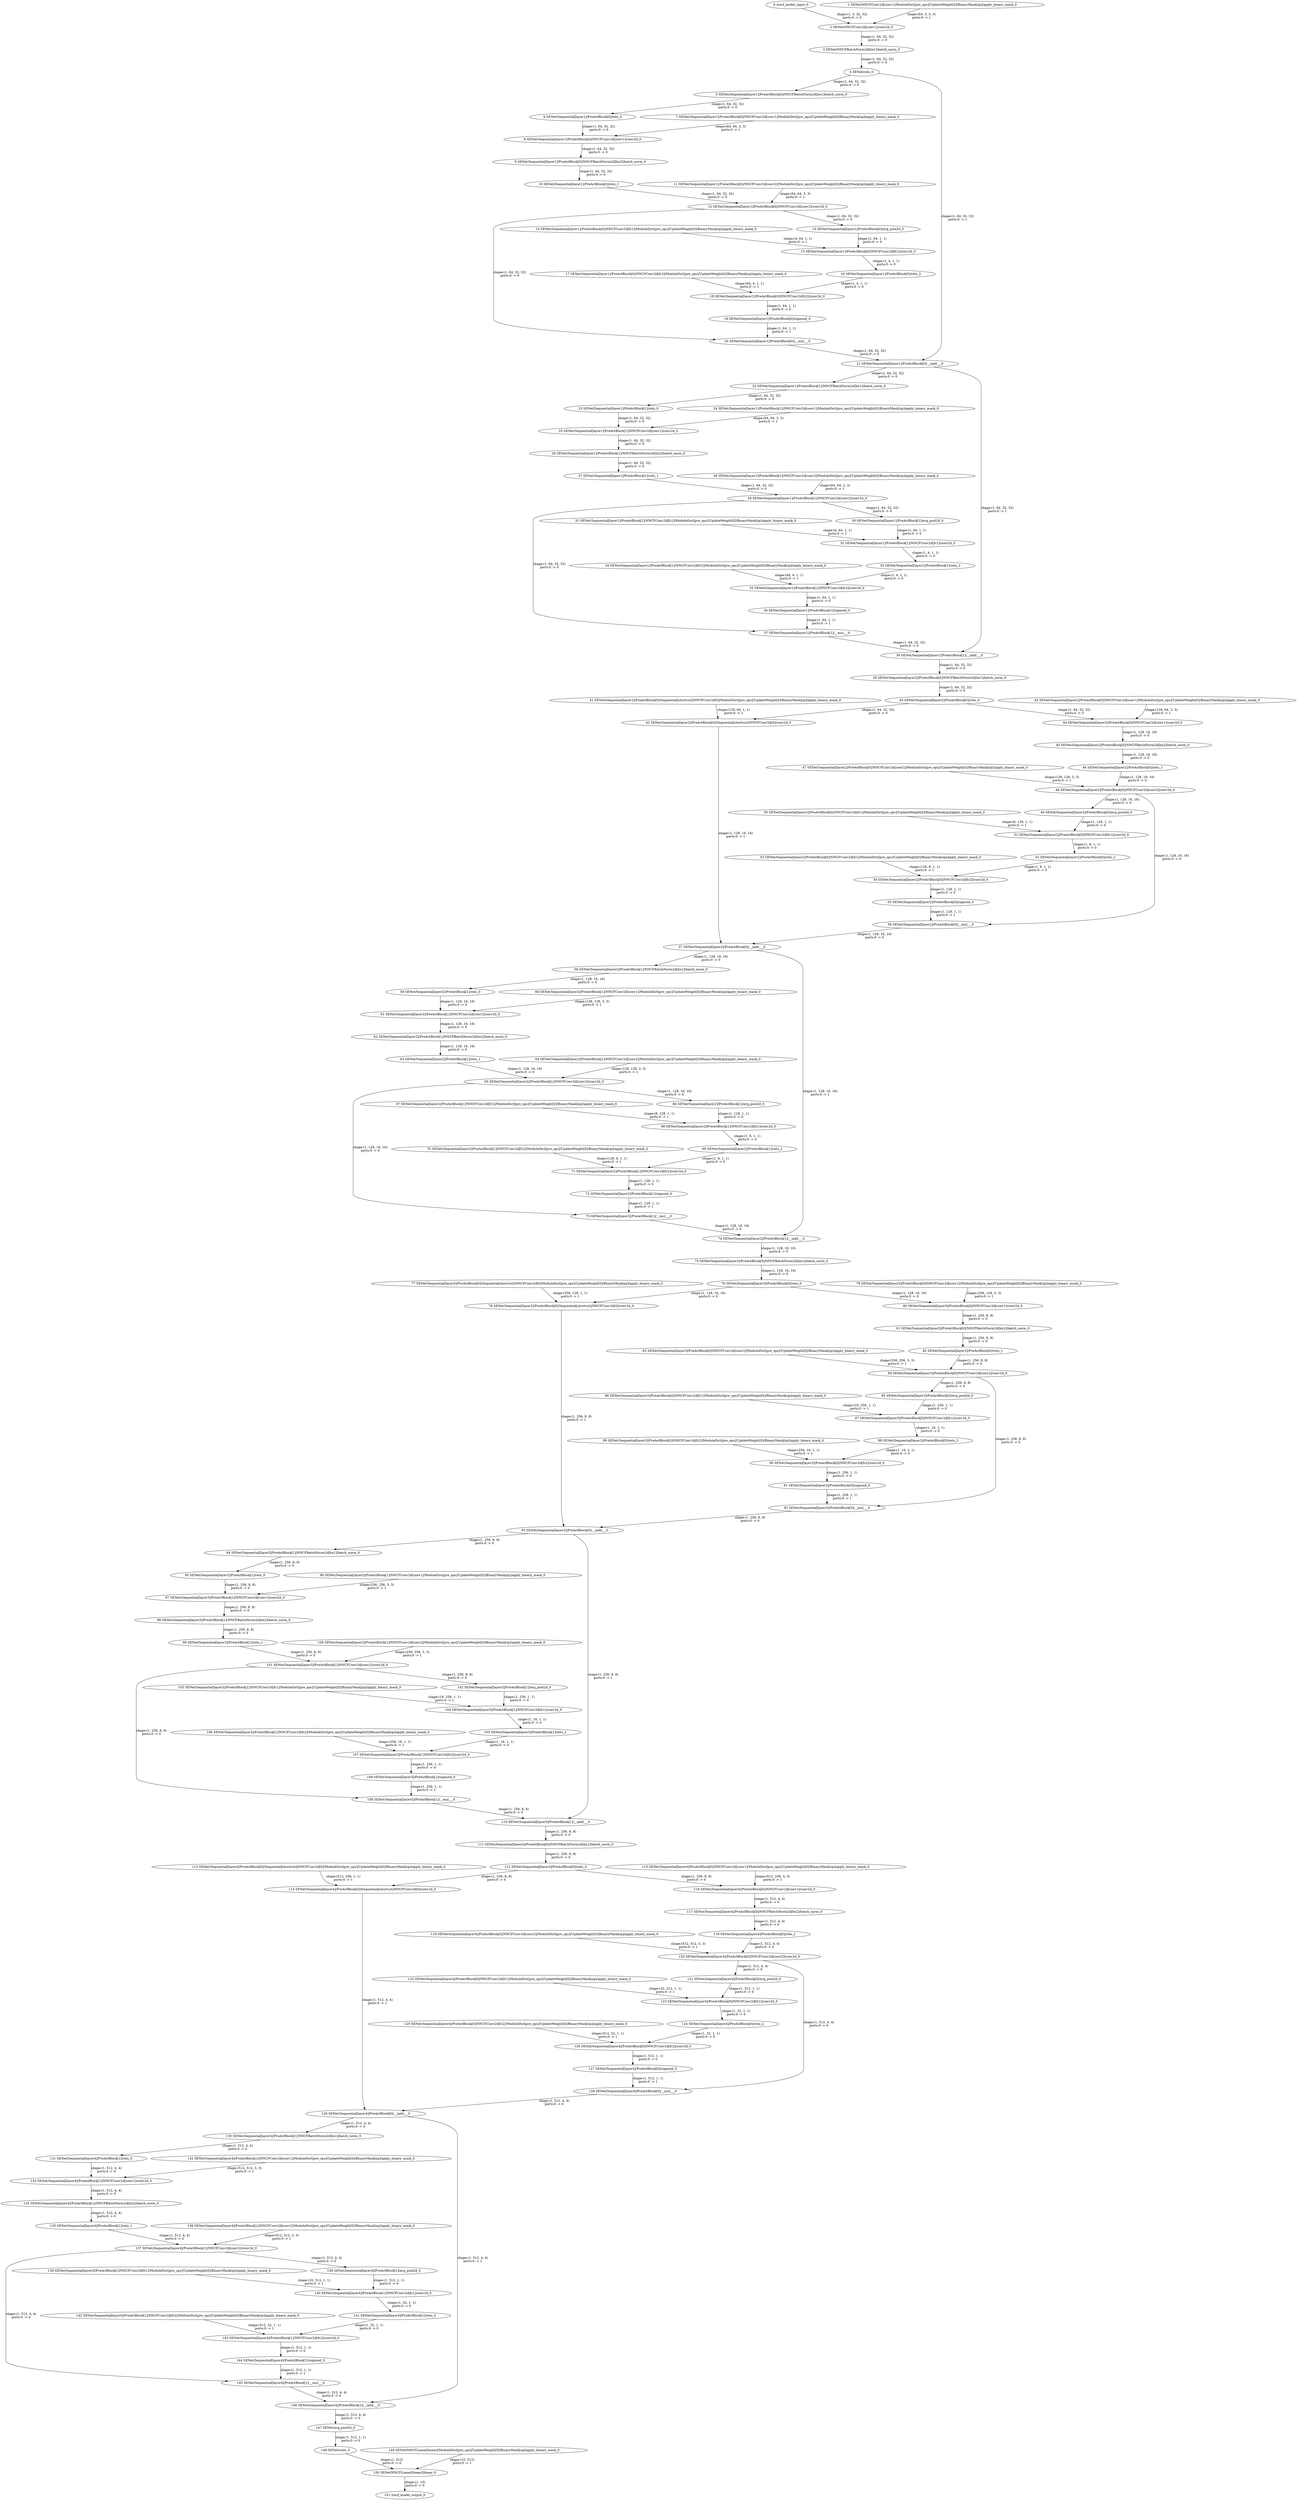 strict digraph  {
"0 /nncf_model_input_0" [id=0, type=nncf_model_input];
"1 SENet/NNCFConv2d[conv1]/ModuleDict[pre_ops]/UpdateWeight[0]/BinaryMask[op]/apply_binary_mask_0" [id=1, type=apply_binary_mask];
"2 SENet/NNCFConv2d[conv1]/conv2d_0" [id=2, type=conv2d];
"3 SENet/NNCFBatchNorm2d[bn1]/batch_norm_0" [id=3, type=batch_norm];
"4 SENet/relu_0" [id=4, type=relu];
"5 SENet/Sequential[layer1]/PreActBlock[0]/NNCFBatchNorm2d[bn1]/batch_norm_0" [id=5, type=batch_norm];
"6 SENet/Sequential[layer1]/PreActBlock[0]/relu_0" [id=6, type=relu];
"7 SENet/Sequential[layer1]/PreActBlock[0]/NNCFConv2d[conv1]/ModuleDict[pre_ops]/UpdateWeight[0]/BinaryMask[op]/apply_binary_mask_0" [id=7, type=apply_binary_mask];
"8 SENet/Sequential[layer1]/PreActBlock[0]/NNCFConv2d[conv1]/conv2d_0" [id=8, type=conv2d];
"9 SENet/Sequential[layer1]/PreActBlock[0]/NNCFBatchNorm2d[bn2]/batch_norm_0" [id=9, type=batch_norm];
"10 SENet/Sequential[layer1]/PreActBlock[0]/relu_1" [id=10, type=relu];
"11 SENet/Sequential[layer1]/PreActBlock[0]/NNCFConv2d[conv2]/ModuleDict[pre_ops]/UpdateWeight[0]/BinaryMask[op]/apply_binary_mask_0" [id=11, type=apply_binary_mask];
"12 SENet/Sequential[layer1]/PreActBlock[0]/NNCFConv2d[conv2]/conv2d_0" [id=12, type=conv2d];
"13 SENet/Sequential[layer1]/PreActBlock[0]/avg_pool2d_0" [id=13, type=avg_pool2d];
"14 SENet/Sequential[layer1]/PreActBlock[0]/NNCFConv2d[fc1]/ModuleDict[pre_ops]/UpdateWeight[0]/BinaryMask[op]/apply_binary_mask_0" [id=14, type=apply_binary_mask];
"15 SENet/Sequential[layer1]/PreActBlock[0]/NNCFConv2d[fc1]/conv2d_0" [id=15, type=conv2d];
"16 SENet/Sequential[layer1]/PreActBlock[0]/relu_2" [id=16, type=relu];
"17 SENet/Sequential[layer1]/PreActBlock[0]/NNCFConv2d[fc2]/ModuleDict[pre_ops]/UpdateWeight[0]/BinaryMask[op]/apply_binary_mask_0" [id=17, type=apply_binary_mask];
"18 SENet/Sequential[layer1]/PreActBlock[0]/NNCFConv2d[fc2]/conv2d_0" [id=18, type=conv2d];
"19 SENet/Sequential[layer1]/PreActBlock[0]/sigmoid_0" [id=19, type=sigmoid];
"20 SENet/Sequential[layer1]/PreActBlock[0]/__mul___0" [id=20, type=__mul__];
"21 SENet/Sequential[layer1]/PreActBlock[0]/__iadd___0" [id=21, type=__iadd__];
"22 SENet/Sequential[layer1]/PreActBlock[1]/NNCFBatchNorm2d[bn1]/batch_norm_0" [id=22, type=batch_norm];
"23 SENet/Sequential[layer1]/PreActBlock[1]/relu_0" [id=23, type=relu];
"24 SENet/Sequential[layer1]/PreActBlock[1]/NNCFConv2d[conv1]/ModuleDict[pre_ops]/UpdateWeight[0]/BinaryMask[op]/apply_binary_mask_0" [id=24, type=apply_binary_mask];
"25 SENet/Sequential[layer1]/PreActBlock[1]/NNCFConv2d[conv1]/conv2d_0" [id=25, type=conv2d];
"26 SENet/Sequential[layer1]/PreActBlock[1]/NNCFBatchNorm2d[bn2]/batch_norm_0" [id=26, type=batch_norm];
"27 SENet/Sequential[layer1]/PreActBlock[1]/relu_1" [id=27, type=relu];
"28 SENet/Sequential[layer1]/PreActBlock[1]/NNCFConv2d[conv2]/ModuleDict[pre_ops]/UpdateWeight[0]/BinaryMask[op]/apply_binary_mask_0" [id=28, type=apply_binary_mask];
"29 SENet/Sequential[layer1]/PreActBlock[1]/NNCFConv2d[conv2]/conv2d_0" [id=29, type=conv2d];
"30 SENet/Sequential[layer1]/PreActBlock[1]/avg_pool2d_0" [id=30, type=avg_pool2d];
"31 SENet/Sequential[layer1]/PreActBlock[1]/NNCFConv2d[fc1]/ModuleDict[pre_ops]/UpdateWeight[0]/BinaryMask[op]/apply_binary_mask_0" [id=31, type=apply_binary_mask];
"32 SENet/Sequential[layer1]/PreActBlock[1]/NNCFConv2d[fc1]/conv2d_0" [id=32, type=conv2d];
"33 SENet/Sequential[layer1]/PreActBlock[1]/relu_2" [id=33, type=relu];
"34 SENet/Sequential[layer1]/PreActBlock[1]/NNCFConv2d[fc2]/ModuleDict[pre_ops]/UpdateWeight[0]/BinaryMask[op]/apply_binary_mask_0" [id=34, type=apply_binary_mask];
"35 SENet/Sequential[layer1]/PreActBlock[1]/NNCFConv2d[fc2]/conv2d_0" [id=35, type=conv2d];
"36 SENet/Sequential[layer1]/PreActBlock[1]/sigmoid_0" [id=36, type=sigmoid];
"37 SENet/Sequential[layer1]/PreActBlock[1]/__mul___0" [id=37, type=__mul__];
"38 SENet/Sequential[layer1]/PreActBlock[1]/__iadd___0" [id=38, type=__iadd__];
"39 SENet/Sequential[layer2]/PreActBlock[0]/NNCFBatchNorm2d[bn1]/batch_norm_0" [id=39, type=batch_norm];
"40 SENet/Sequential[layer2]/PreActBlock[0]/relu_0" [id=40, type=relu];
"41 SENet/Sequential[layer2]/PreActBlock[0]/Sequential[shortcut]/NNCFConv2d[0]/ModuleDict[pre_ops]/UpdateWeight[0]/BinaryMask[op]/apply_binary_mask_0" [id=41, type=apply_binary_mask];
"42 SENet/Sequential[layer2]/PreActBlock[0]/Sequential[shortcut]/NNCFConv2d[0]/conv2d_0" [id=42, type=conv2d];
"43 SENet/Sequential[layer2]/PreActBlock[0]/NNCFConv2d[conv1]/ModuleDict[pre_ops]/UpdateWeight[0]/BinaryMask[op]/apply_binary_mask_0" [id=43, type=apply_binary_mask];
"44 SENet/Sequential[layer2]/PreActBlock[0]/NNCFConv2d[conv1]/conv2d_0" [id=44, type=conv2d];
"45 SENet/Sequential[layer2]/PreActBlock[0]/NNCFBatchNorm2d[bn2]/batch_norm_0" [id=45, type=batch_norm];
"46 SENet/Sequential[layer2]/PreActBlock[0]/relu_1" [id=46, type=relu];
"47 SENet/Sequential[layer2]/PreActBlock[0]/NNCFConv2d[conv2]/ModuleDict[pre_ops]/UpdateWeight[0]/BinaryMask[op]/apply_binary_mask_0" [id=47, type=apply_binary_mask];
"48 SENet/Sequential[layer2]/PreActBlock[0]/NNCFConv2d[conv2]/conv2d_0" [id=48, type=conv2d];
"49 SENet/Sequential[layer2]/PreActBlock[0]/avg_pool2d_0" [id=49, type=avg_pool2d];
"50 SENet/Sequential[layer2]/PreActBlock[0]/NNCFConv2d[fc1]/ModuleDict[pre_ops]/UpdateWeight[0]/BinaryMask[op]/apply_binary_mask_0" [id=50, type=apply_binary_mask];
"51 SENet/Sequential[layer2]/PreActBlock[0]/NNCFConv2d[fc1]/conv2d_0" [id=51, type=conv2d];
"52 SENet/Sequential[layer2]/PreActBlock[0]/relu_2" [id=52, type=relu];
"53 SENet/Sequential[layer2]/PreActBlock[0]/NNCFConv2d[fc2]/ModuleDict[pre_ops]/UpdateWeight[0]/BinaryMask[op]/apply_binary_mask_0" [id=53, type=apply_binary_mask];
"54 SENet/Sequential[layer2]/PreActBlock[0]/NNCFConv2d[fc2]/conv2d_0" [id=54, type=conv2d];
"55 SENet/Sequential[layer2]/PreActBlock[0]/sigmoid_0" [id=55, type=sigmoid];
"56 SENet/Sequential[layer2]/PreActBlock[0]/__mul___0" [id=56, type=__mul__];
"57 SENet/Sequential[layer2]/PreActBlock[0]/__iadd___0" [id=57, type=__iadd__];
"58 SENet/Sequential[layer2]/PreActBlock[1]/NNCFBatchNorm2d[bn1]/batch_norm_0" [id=58, type=batch_norm];
"59 SENet/Sequential[layer2]/PreActBlock[1]/relu_0" [id=59, type=relu];
"60 SENet/Sequential[layer2]/PreActBlock[1]/NNCFConv2d[conv1]/ModuleDict[pre_ops]/UpdateWeight[0]/BinaryMask[op]/apply_binary_mask_0" [id=60, type=apply_binary_mask];
"61 SENet/Sequential[layer2]/PreActBlock[1]/NNCFConv2d[conv1]/conv2d_0" [id=61, type=conv2d];
"62 SENet/Sequential[layer2]/PreActBlock[1]/NNCFBatchNorm2d[bn2]/batch_norm_0" [id=62, type=batch_norm];
"63 SENet/Sequential[layer2]/PreActBlock[1]/relu_1" [id=63, type=relu];
"64 SENet/Sequential[layer2]/PreActBlock[1]/NNCFConv2d[conv2]/ModuleDict[pre_ops]/UpdateWeight[0]/BinaryMask[op]/apply_binary_mask_0" [id=64, type=apply_binary_mask];
"65 SENet/Sequential[layer2]/PreActBlock[1]/NNCFConv2d[conv2]/conv2d_0" [id=65, type=conv2d];
"66 SENet/Sequential[layer2]/PreActBlock[1]/avg_pool2d_0" [id=66, type=avg_pool2d];
"67 SENet/Sequential[layer2]/PreActBlock[1]/NNCFConv2d[fc1]/ModuleDict[pre_ops]/UpdateWeight[0]/BinaryMask[op]/apply_binary_mask_0" [id=67, type=apply_binary_mask];
"68 SENet/Sequential[layer2]/PreActBlock[1]/NNCFConv2d[fc1]/conv2d_0" [id=68, type=conv2d];
"69 SENet/Sequential[layer2]/PreActBlock[1]/relu_2" [id=69, type=relu];
"70 SENet/Sequential[layer2]/PreActBlock[1]/NNCFConv2d[fc2]/ModuleDict[pre_ops]/UpdateWeight[0]/BinaryMask[op]/apply_binary_mask_0" [id=70, type=apply_binary_mask];
"71 SENet/Sequential[layer2]/PreActBlock[1]/NNCFConv2d[fc2]/conv2d_0" [id=71, type=conv2d];
"72 SENet/Sequential[layer2]/PreActBlock[1]/sigmoid_0" [id=72, type=sigmoid];
"73 SENet/Sequential[layer2]/PreActBlock[1]/__mul___0" [id=73, type=__mul__];
"74 SENet/Sequential[layer2]/PreActBlock[1]/__iadd___0" [id=74, type=__iadd__];
"75 SENet/Sequential[layer3]/PreActBlock[0]/NNCFBatchNorm2d[bn1]/batch_norm_0" [id=75, type=batch_norm];
"76 SENet/Sequential[layer3]/PreActBlock[0]/relu_0" [id=76, type=relu];
"77 SENet/Sequential[layer3]/PreActBlock[0]/Sequential[shortcut]/NNCFConv2d[0]/ModuleDict[pre_ops]/UpdateWeight[0]/BinaryMask[op]/apply_binary_mask_0" [id=77, type=apply_binary_mask];
"78 SENet/Sequential[layer3]/PreActBlock[0]/Sequential[shortcut]/NNCFConv2d[0]/conv2d_0" [id=78, type=conv2d];
"79 SENet/Sequential[layer3]/PreActBlock[0]/NNCFConv2d[conv1]/ModuleDict[pre_ops]/UpdateWeight[0]/BinaryMask[op]/apply_binary_mask_0" [id=79, type=apply_binary_mask];
"80 SENet/Sequential[layer3]/PreActBlock[0]/NNCFConv2d[conv1]/conv2d_0" [id=80, type=conv2d];
"81 SENet/Sequential[layer3]/PreActBlock[0]/NNCFBatchNorm2d[bn2]/batch_norm_0" [id=81, type=batch_norm];
"82 SENet/Sequential[layer3]/PreActBlock[0]/relu_1" [id=82, type=relu];
"83 SENet/Sequential[layer3]/PreActBlock[0]/NNCFConv2d[conv2]/ModuleDict[pre_ops]/UpdateWeight[0]/BinaryMask[op]/apply_binary_mask_0" [id=83, type=apply_binary_mask];
"84 SENet/Sequential[layer3]/PreActBlock[0]/NNCFConv2d[conv2]/conv2d_0" [id=84, type=conv2d];
"85 SENet/Sequential[layer3]/PreActBlock[0]/avg_pool2d_0" [id=85, type=avg_pool2d];
"86 SENet/Sequential[layer3]/PreActBlock[0]/NNCFConv2d[fc1]/ModuleDict[pre_ops]/UpdateWeight[0]/BinaryMask[op]/apply_binary_mask_0" [id=86, type=apply_binary_mask];
"87 SENet/Sequential[layer3]/PreActBlock[0]/NNCFConv2d[fc1]/conv2d_0" [id=87, type=conv2d];
"88 SENet/Sequential[layer3]/PreActBlock[0]/relu_2" [id=88, type=relu];
"89 SENet/Sequential[layer3]/PreActBlock[0]/NNCFConv2d[fc2]/ModuleDict[pre_ops]/UpdateWeight[0]/BinaryMask[op]/apply_binary_mask_0" [id=89, type=apply_binary_mask];
"90 SENet/Sequential[layer3]/PreActBlock[0]/NNCFConv2d[fc2]/conv2d_0" [id=90, type=conv2d];
"91 SENet/Sequential[layer3]/PreActBlock[0]/sigmoid_0" [id=91, type=sigmoid];
"92 SENet/Sequential[layer3]/PreActBlock[0]/__mul___0" [id=92, type=__mul__];
"93 SENet/Sequential[layer3]/PreActBlock[0]/__iadd___0" [id=93, type=__iadd__];
"94 SENet/Sequential[layer3]/PreActBlock[1]/NNCFBatchNorm2d[bn1]/batch_norm_0" [id=94, type=batch_norm];
"95 SENet/Sequential[layer3]/PreActBlock[1]/relu_0" [id=95, type=relu];
"96 SENet/Sequential[layer3]/PreActBlock[1]/NNCFConv2d[conv1]/ModuleDict[pre_ops]/UpdateWeight[0]/BinaryMask[op]/apply_binary_mask_0" [id=96, type=apply_binary_mask];
"97 SENet/Sequential[layer3]/PreActBlock[1]/NNCFConv2d[conv1]/conv2d_0" [id=97, type=conv2d];
"98 SENet/Sequential[layer3]/PreActBlock[1]/NNCFBatchNorm2d[bn2]/batch_norm_0" [id=98, type=batch_norm];
"99 SENet/Sequential[layer3]/PreActBlock[1]/relu_1" [id=99, type=relu];
"100 SENet/Sequential[layer3]/PreActBlock[1]/NNCFConv2d[conv2]/ModuleDict[pre_ops]/UpdateWeight[0]/BinaryMask[op]/apply_binary_mask_0" [id=100, type=apply_binary_mask];
"101 SENet/Sequential[layer3]/PreActBlock[1]/NNCFConv2d[conv2]/conv2d_0" [id=101, type=conv2d];
"102 SENet/Sequential[layer3]/PreActBlock[1]/avg_pool2d_0" [id=102, type=avg_pool2d];
"103 SENet/Sequential[layer3]/PreActBlock[1]/NNCFConv2d[fc1]/ModuleDict[pre_ops]/UpdateWeight[0]/BinaryMask[op]/apply_binary_mask_0" [id=103, type=apply_binary_mask];
"104 SENet/Sequential[layer3]/PreActBlock[1]/NNCFConv2d[fc1]/conv2d_0" [id=104, type=conv2d];
"105 SENet/Sequential[layer3]/PreActBlock[1]/relu_2" [id=105, type=relu];
"106 SENet/Sequential[layer3]/PreActBlock[1]/NNCFConv2d[fc2]/ModuleDict[pre_ops]/UpdateWeight[0]/BinaryMask[op]/apply_binary_mask_0" [id=106, type=apply_binary_mask];
"107 SENet/Sequential[layer3]/PreActBlock[1]/NNCFConv2d[fc2]/conv2d_0" [id=107, type=conv2d];
"108 SENet/Sequential[layer3]/PreActBlock[1]/sigmoid_0" [id=108, type=sigmoid];
"109 SENet/Sequential[layer3]/PreActBlock[1]/__mul___0" [id=109, type=__mul__];
"110 SENet/Sequential[layer3]/PreActBlock[1]/__iadd___0" [id=110, type=__iadd__];
"111 SENet/Sequential[layer4]/PreActBlock[0]/NNCFBatchNorm2d[bn1]/batch_norm_0" [id=111, type=batch_norm];
"112 SENet/Sequential[layer4]/PreActBlock[0]/relu_0" [id=112, type=relu];
"113 SENet/Sequential[layer4]/PreActBlock[0]/Sequential[shortcut]/NNCFConv2d[0]/ModuleDict[pre_ops]/UpdateWeight[0]/BinaryMask[op]/apply_binary_mask_0" [id=113, type=apply_binary_mask];
"114 SENet/Sequential[layer4]/PreActBlock[0]/Sequential[shortcut]/NNCFConv2d[0]/conv2d_0" [id=114, type=conv2d];
"115 SENet/Sequential[layer4]/PreActBlock[0]/NNCFConv2d[conv1]/ModuleDict[pre_ops]/UpdateWeight[0]/BinaryMask[op]/apply_binary_mask_0" [id=115, type=apply_binary_mask];
"116 SENet/Sequential[layer4]/PreActBlock[0]/NNCFConv2d[conv1]/conv2d_0" [id=116, type=conv2d];
"117 SENet/Sequential[layer4]/PreActBlock[0]/NNCFBatchNorm2d[bn2]/batch_norm_0" [id=117, type=batch_norm];
"118 SENet/Sequential[layer4]/PreActBlock[0]/relu_1" [id=118, type=relu];
"119 SENet/Sequential[layer4]/PreActBlock[0]/NNCFConv2d[conv2]/ModuleDict[pre_ops]/UpdateWeight[0]/BinaryMask[op]/apply_binary_mask_0" [id=119, type=apply_binary_mask];
"120 SENet/Sequential[layer4]/PreActBlock[0]/NNCFConv2d[conv2]/conv2d_0" [id=120, type=conv2d];
"121 SENet/Sequential[layer4]/PreActBlock[0]/avg_pool2d_0" [id=121, type=avg_pool2d];
"122 SENet/Sequential[layer4]/PreActBlock[0]/NNCFConv2d[fc1]/ModuleDict[pre_ops]/UpdateWeight[0]/BinaryMask[op]/apply_binary_mask_0" [id=122, type=apply_binary_mask];
"123 SENet/Sequential[layer4]/PreActBlock[0]/NNCFConv2d[fc1]/conv2d_0" [id=123, type=conv2d];
"124 SENet/Sequential[layer4]/PreActBlock[0]/relu_2" [id=124, type=relu];
"125 SENet/Sequential[layer4]/PreActBlock[0]/NNCFConv2d[fc2]/ModuleDict[pre_ops]/UpdateWeight[0]/BinaryMask[op]/apply_binary_mask_0" [id=125, type=apply_binary_mask];
"126 SENet/Sequential[layer4]/PreActBlock[0]/NNCFConv2d[fc2]/conv2d_0" [id=126, type=conv2d];
"127 SENet/Sequential[layer4]/PreActBlock[0]/sigmoid_0" [id=127, type=sigmoid];
"128 SENet/Sequential[layer4]/PreActBlock[0]/__mul___0" [id=128, type=__mul__];
"129 SENet/Sequential[layer4]/PreActBlock[0]/__iadd___0" [id=129, type=__iadd__];
"130 SENet/Sequential[layer4]/PreActBlock[1]/NNCFBatchNorm2d[bn1]/batch_norm_0" [id=130, type=batch_norm];
"131 SENet/Sequential[layer4]/PreActBlock[1]/relu_0" [id=131, type=relu];
"132 SENet/Sequential[layer4]/PreActBlock[1]/NNCFConv2d[conv1]/ModuleDict[pre_ops]/UpdateWeight[0]/BinaryMask[op]/apply_binary_mask_0" [id=132, type=apply_binary_mask];
"133 SENet/Sequential[layer4]/PreActBlock[1]/NNCFConv2d[conv1]/conv2d_0" [id=133, type=conv2d];
"134 SENet/Sequential[layer4]/PreActBlock[1]/NNCFBatchNorm2d[bn2]/batch_norm_0" [id=134, type=batch_norm];
"135 SENet/Sequential[layer4]/PreActBlock[1]/relu_1" [id=135, type=relu];
"136 SENet/Sequential[layer4]/PreActBlock[1]/NNCFConv2d[conv2]/ModuleDict[pre_ops]/UpdateWeight[0]/BinaryMask[op]/apply_binary_mask_0" [id=136, type=apply_binary_mask];
"137 SENet/Sequential[layer4]/PreActBlock[1]/NNCFConv2d[conv2]/conv2d_0" [id=137, type=conv2d];
"138 SENet/Sequential[layer4]/PreActBlock[1]/avg_pool2d_0" [id=138, type=avg_pool2d];
"139 SENet/Sequential[layer4]/PreActBlock[1]/NNCFConv2d[fc1]/ModuleDict[pre_ops]/UpdateWeight[0]/BinaryMask[op]/apply_binary_mask_0" [id=139, type=apply_binary_mask];
"140 SENet/Sequential[layer4]/PreActBlock[1]/NNCFConv2d[fc1]/conv2d_0" [id=140, type=conv2d];
"141 SENet/Sequential[layer4]/PreActBlock[1]/relu_2" [id=141, type=relu];
"142 SENet/Sequential[layer4]/PreActBlock[1]/NNCFConv2d[fc2]/ModuleDict[pre_ops]/UpdateWeight[0]/BinaryMask[op]/apply_binary_mask_0" [id=142, type=apply_binary_mask];
"143 SENet/Sequential[layer4]/PreActBlock[1]/NNCFConv2d[fc2]/conv2d_0" [id=143, type=conv2d];
"144 SENet/Sequential[layer4]/PreActBlock[1]/sigmoid_0" [id=144, type=sigmoid];
"145 SENet/Sequential[layer4]/PreActBlock[1]/__mul___0" [id=145, type=__mul__];
"146 SENet/Sequential[layer4]/PreActBlock[1]/__iadd___0" [id=146, type=__iadd__];
"147 SENet/avg_pool2d_0" [id=147, type=avg_pool2d];
"148 SENet/view_0" [id=148, type=view];
"149 SENet/NNCFLinear[linear]/ModuleDict[pre_ops]/UpdateWeight[0]/BinaryMask[op]/apply_binary_mask_0" [id=149, type=apply_binary_mask];
"150 SENet/NNCFLinear[linear]/linear_0" [id=150, type=linear];
"151 /nncf_model_output_0" [id=151, type=nncf_model_output];
"0 /nncf_model_input_0" -> "2 SENet/NNCFConv2d[conv1]/conv2d_0"  [label="shape:(1, 3, 32, 32)\nports:0 -> 0", style=solid];
"1 SENet/NNCFConv2d[conv1]/ModuleDict[pre_ops]/UpdateWeight[0]/BinaryMask[op]/apply_binary_mask_0" -> "2 SENet/NNCFConv2d[conv1]/conv2d_0"  [label="shape:(64, 3, 3, 3)\nports:0 -> 1", style=solid];
"2 SENet/NNCFConv2d[conv1]/conv2d_0" -> "3 SENet/NNCFBatchNorm2d[bn1]/batch_norm_0"  [label="shape:(1, 64, 32, 32)\nports:0 -> 0", style=solid];
"3 SENet/NNCFBatchNorm2d[bn1]/batch_norm_0" -> "4 SENet/relu_0"  [label="shape:(1, 64, 32, 32)\nports:0 -> 0", style=solid];
"4 SENet/relu_0" -> "5 SENet/Sequential[layer1]/PreActBlock[0]/NNCFBatchNorm2d[bn1]/batch_norm_0"  [label="shape:(1, 64, 32, 32)\nports:0 -> 0", style=solid];
"4 SENet/relu_0" -> "21 SENet/Sequential[layer1]/PreActBlock[0]/__iadd___0"  [label="shape:(1, 64, 32, 32)\nports:0 -> 1", style=solid];
"5 SENet/Sequential[layer1]/PreActBlock[0]/NNCFBatchNorm2d[bn1]/batch_norm_0" -> "6 SENet/Sequential[layer1]/PreActBlock[0]/relu_0"  [label="shape:(1, 64, 32, 32)\nports:0 -> 0", style=solid];
"6 SENet/Sequential[layer1]/PreActBlock[0]/relu_0" -> "8 SENet/Sequential[layer1]/PreActBlock[0]/NNCFConv2d[conv1]/conv2d_0"  [label="shape:(1, 64, 32, 32)\nports:0 -> 0", style=solid];
"7 SENet/Sequential[layer1]/PreActBlock[0]/NNCFConv2d[conv1]/ModuleDict[pre_ops]/UpdateWeight[0]/BinaryMask[op]/apply_binary_mask_0" -> "8 SENet/Sequential[layer1]/PreActBlock[0]/NNCFConv2d[conv1]/conv2d_0"  [label="shape:(64, 64, 3, 3)\nports:0 -> 1", style=solid];
"8 SENet/Sequential[layer1]/PreActBlock[0]/NNCFConv2d[conv1]/conv2d_0" -> "9 SENet/Sequential[layer1]/PreActBlock[0]/NNCFBatchNorm2d[bn2]/batch_norm_0"  [label="shape:(1, 64, 32, 32)\nports:0 -> 0", style=solid];
"9 SENet/Sequential[layer1]/PreActBlock[0]/NNCFBatchNorm2d[bn2]/batch_norm_0" -> "10 SENet/Sequential[layer1]/PreActBlock[0]/relu_1"  [label="shape:(1, 64, 32, 32)\nports:0 -> 0", style=solid];
"10 SENet/Sequential[layer1]/PreActBlock[0]/relu_1" -> "12 SENet/Sequential[layer1]/PreActBlock[0]/NNCFConv2d[conv2]/conv2d_0"  [label="shape:(1, 64, 32, 32)\nports:0 -> 0", style=solid];
"11 SENet/Sequential[layer1]/PreActBlock[0]/NNCFConv2d[conv2]/ModuleDict[pre_ops]/UpdateWeight[0]/BinaryMask[op]/apply_binary_mask_0" -> "12 SENet/Sequential[layer1]/PreActBlock[0]/NNCFConv2d[conv2]/conv2d_0"  [label="shape:(64, 64, 3, 3)\nports:0 -> 1", style=solid];
"12 SENet/Sequential[layer1]/PreActBlock[0]/NNCFConv2d[conv2]/conv2d_0" -> "13 SENet/Sequential[layer1]/PreActBlock[0]/avg_pool2d_0"  [label="shape:(1, 64, 32, 32)\nports:0 -> 0", style=solid];
"12 SENet/Sequential[layer1]/PreActBlock[0]/NNCFConv2d[conv2]/conv2d_0" -> "20 SENet/Sequential[layer1]/PreActBlock[0]/__mul___0"  [label="shape:(1, 64, 32, 32)\nports:0 -> 0", style=solid];
"13 SENet/Sequential[layer1]/PreActBlock[0]/avg_pool2d_0" -> "15 SENet/Sequential[layer1]/PreActBlock[0]/NNCFConv2d[fc1]/conv2d_0"  [label="shape:(1, 64, 1, 1)\nports:0 -> 0", style=solid];
"14 SENet/Sequential[layer1]/PreActBlock[0]/NNCFConv2d[fc1]/ModuleDict[pre_ops]/UpdateWeight[0]/BinaryMask[op]/apply_binary_mask_0" -> "15 SENet/Sequential[layer1]/PreActBlock[0]/NNCFConv2d[fc1]/conv2d_0"  [label="shape:(4, 64, 1, 1)\nports:0 -> 1", style=solid];
"15 SENet/Sequential[layer1]/PreActBlock[0]/NNCFConv2d[fc1]/conv2d_0" -> "16 SENet/Sequential[layer1]/PreActBlock[0]/relu_2"  [label="shape:(1, 4, 1, 1)\nports:0 -> 0", style=solid];
"16 SENet/Sequential[layer1]/PreActBlock[0]/relu_2" -> "18 SENet/Sequential[layer1]/PreActBlock[0]/NNCFConv2d[fc2]/conv2d_0"  [label="shape:(1, 4, 1, 1)\nports:0 -> 0", style=solid];
"17 SENet/Sequential[layer1]/PreActBlock[0]/NNCFConv2d[fc2]/ModuleDict[pre_ops]/UpdateWeight[0]/BinaryMask[op]/apply_binary_mask_0" -> "18 SENet/Sequential[layer1]/PreActBlock[0]/NNCFConv2d[fc2]/conv2d_0"  [label="shape:(64, 4, 1, 1)\nports:0 -> 1", style=solid];
"18 SENet/Sequential[layer1]/PreActBlock[0]/NNCFConv2d[fc2]/conv2d_0" -> "19 SENet/Sequential[layer1]/PreActBlock[0]/sigmoid_0"  [label="shape:(1, 64, 1, 1)\nports:0 -> 0", style=solid];
"19 SENet/Sequential[layer1]/PreActBlock[0]/sigmoid_0" -> "20 SENet/Sequential[layer1]/PreActBlock[0]/__mul___0"  [label="shape:(1, 64, 1, 1)\nports:0 -> 1", style=solid];
"20 SENet/Sequential[layer1]/PreActBlock[0]/__mul___0" -> "21 SENet/Sequential[layer1]/PreActBlock[0]/__iadd___0"  [label="shape:(1, 64, 32, 32)\nports:0 -> 0", style=solid];
"21 SENet/Sequential[layer1]/PreActBlock[0]/__iadd___0" -> "22 SENet/Sequential[layer1]/PreActBlock[1]/NNCFBatchNorm2d[bn1]/batch_norm_0"  [label="shape:(1, 64, 32, 32)\nports:0 -> 0", style=solid];
"21 SENet/Sequential[layer1]/PreActBlock[0]/__iadd___0" -> "38 SENet/Sequential[layer1]/PreActBlock[1]/__iadd___0"  [label="shape:(1, 64, 32, 32)\nports:0 -> 1", style=solid];
"22 SENet/Sequential[layer1]/PreActBlock[1]/NNCFBatchNorm2d[bn1]/batch_norm_0" -> "23 SENet/Sequential[layer1]/PreActBlock[1]/relu_0"  [label="shape:(1, 64, 32, 32)\nports:0 -> 0", style=solid];
"23 SENet/Sequential[layer1]/PreActBlock[1]/relu_0" -> "25 SENet/Sequential[layer1]/PreActBlock[1]/NNCFConv2d[conv1]/conv2d_0"  [label="shape:(1, 64, 32, 32)\nports:0 -> 0", style=solid];
"24 SENet/Sequential[layer1]/PreActBlock[1]/NNCFConv2d[conv1]/ModuleDict[pre_ops]/UpdateWeight[0]/BinaryMask[op]/apply_binary_mask_0" -> "25 SENet/Sequential[layer1]/PreActBlock[1]/NNCFConv2d[conv1]/conv2d_0"  [label="shape:(64, 64, 3, 3)\nports:0 -> 1", style=solid];
"25 SENet/Sequential[layer1]/PreActBlock[1]/NNCFConv2d[conv1]/conv2d_0" -> "26 SENet/Sequential[layer1]/PreActBlock[1]/NNCFBatchNorm2d[bn2]/batch_norm_0"  [label="shape:(1, 64, 32, 32)\nports:0 -> 0", style=solid];
"26 SENet/Sequential[layer1]/PreActBlock[1]/NNCFBatchNorm2d[bn2]/batch_norm_0" -> "27 SENet/Sequential[layer1]/PreActBlock[1]/relu_1"  [label="shape:(1, 64, 32, 32)\nports:0 -> 0", style=solid];
"27 SENet/Sequential[layer1]/PreActBlock[1]/relu_1" -> "29 SENet/Sequential[layer1]/PreActBlock[1]/NNCFConv2d[conv2]/conv2d_0"  [label="shape:(1, 64, 32, 32)\nports:0 -> 0", style=solid];
"28 SENet/Sequential[layer1]/PreActBlock[1]/NNCFConv2d[conv2]/ModuleDict[pre_ops]/UpdateWeight[0]/BinaryMask[op]/apply_binary_mask_0" -> "29 SENet/Sequential[layer1]/PreActBlock[1]/NNCFConv2d[conv2]/conv2d_0"  [label="shape:(64, 64, 3, 3)\nports:0 -> 1", style=solid];
"29 SENet/Sequential[layer1]/PreActBlock[1]/NNCFConv2d[conv2]/conv2d_0" -> "30 SENet/Sequential[layer1]/PreActBlock[1]/avg_pool2d_0"  [label="shape:(1, 64, 32, 32)\nports:0 -> 0", style=solid];
"29 SENet/Sequential[layer1]/PreActBlock[1]/NNCFConv2d[conv2]/conv2d_0" -> "37 SENet/Sequential[layer1]/PreActBlock[1]/__mul___0"  [label="shape:(1, 64, 32, 32)\nports:0 -> 0", style=solid];
"30 SENet/Sequential[layer1]/PreActBlock[1]/avg_pool2d_0" -> "32 SENet/Sequential[layer1]/PreActBlock[1]/NNCFConv2d[fc1]/conv2d_0"  [label="shape:(1, 64, 1, 1)\nports:0 -> 0", style=solid];
"31 SENet/Sequential[layer1]/PreActBlock[1]/NNCFConv2d[fc1]/ModuleDict[pre_ops]/UpdateWeight[0]/BinaryMask[op]/apply_binary_mask_0" -> "32 SENet/Sequential[layer1]/PreActBlock[1]/NNCFConv2d[fc1]/conv2d_0"  [label="shape:(4, 64, 1, 1)\nports:0 -> 1", style=solid];
"32 SENet/Sequential[layer1]/PreActBlock[1]/NNCFConv2d[fc1]/conv2d_0" -> "33 SENet/Sequential[layer1]/PreActBlock[1]/relu_2"  [label="shape:(1, 4, 1, 1)\nports:0 -> 0", style=solid];
"33 SENet/Sequential[layer1]/PreActBlock[1]/relu_2" -> "35 SENet/Sequential[layer1]/PreActBlock[1]/NNCFConv2d[fc2]/conv2d_0"  [label="shape:(1, 4, 1, 1)\nports:0 -> 0", style=solid];
"34 SENet/Sequential[layer1]/PreActBlock[1]/NNCFConv2d[fc2]/ModuleDict[pre_ops]/UpdateWeight[0]/BinaryMask[op]/apply_binary_mask_0" -> "35 SENet/Sequential[layer1]/PreActBlock[1]/NNCFConv2d[fc2]/conv2d_0"  [label="shape:(64, 4, 1, 1)\nports:0 -> 1", style=solid];
"35 SENet/Sequential[layer1]/PreActBlock[1]/NNCFConv2d[fc2]/conv2d_0" -> "36 SENet/Sequential[layer1]/PreActBlock[1]/sigmoid_0"  [label="shape:(1, 64, 1, 1)\nports:0 -> 0", style=solid];
"36 SENet/Sequential[layer1]/PreActBlock[1]/sigmoid_0" -> "37 SENet/Sequential[layer1]/PreActBlock[1]/__mul___0"  [label="shape:(1, 64, 1, 1)\nports:0 -> 1", style=solid];
"37 SENet/Sequential[layer1]/PreActBlock[1]/__mul___0" -> "38 SENet/Sequential[layer1]/PreActBlock[1]/__iadd___0"  [label="shape:(1, 64, 32, 32)\nports:0 -> 0", style=solid];
"38 SENet/Sequential[layer1]/PreActBlock[1]/__iadd___0" -> "39 SENet/Sequential[layer2]/PreActBlock[0]/NNCFBatchNorm2d[bn1]/batch_norm_0"  [label="shape:(1, 64, 32, 32)\nports:0 -> 0", style=solid];
"39 SENet/Sequential[layer2]/PreActBlock[0]/NNCFBatchNorm2d[bn1]/batch_norm_0" -> "40 SENet/Sequential[layer2]/PreActBlock[0]/relu_0"  [label="shape:(1, 64, 32, 32)\nports:0 -> 0", style=solid];
"40 SENet/Sequential[layer2]/PreActBlock[0]/relu_0" -> "42 SENet/Sequential[layer2]/PreActBlock[0]/Sequential[shortcut]/NNCFConv2d[0]/conv2d_0"  [label="shape:(1, 64, 32, 32)\nports:0 -> 0", style=solid];
"40 SENet/Sequential[layer2]/PreActBlock[0]/relu_0" -> "44 SENet/Sequential[layer2]/PreActBlock[0]/NNCFConv2d[conv1]/conv2d_0"  [label="shape:(1, 64, 32, 32)\nports:0 -> 0", style=solid];
"41 SENet/Sequential[layer2]/PreActBlock[0]/Sequential[shortcut]/NNCFConv2d[0]/ModuleDict[pre_ops]/UpdateWeight[0]/BinaryMask[op]/apply_binary_mask_0" -> "42 SENet/Sequential[layer2]/PreActBlock[0]/Sequential[shortcut]/NNCFConv2d[0]/conv2d_0"  [label="shape:(128, 64, 1, 1)\nports:0 -> 1", style=solid];
"42 SENet/Sequential[layer2]/PreActBlock[0]/Sequential[shortcut]/NNCFConv2d[0]/conv2d_0" -> "57 SENet/Sequential[layer2]/PreActBlock[0]/__iadd___0"  [label="shape:(1, 128, 16, 16)\nports:0 -> 1", style=solid];
"43 SENet/Sequential[layer2]/PreActBlock[0]/NNCFConv2d[conv1]/ModuleDict[pre_ops]/UpdateWeight[0]/BinaryMask[op]/apply_binary_mask_0" -> "44 SENet/Sequential[layer2]/PreActBlock[0]/NNCFConv2d[conv1]/conv2d_0"  [label="shape:(128, 64, 3, 3)\nports:0 -> 1", style=solid];
"44 SENet/Sequential[layer2]/PreActBlock[0]/NNCFConv2d[conv1]/conv2d_0" -> "45 SENet/Sequential[layer2]/PreActBlock[0]/NNCFBatchNorm2d[bn2]/batch_norm_0"  [label="shape:(1, 128, 16, 16)\nports:0 -> 0", style=solid];
"45 SENet/Sequential[layer2]/PreActBlock[0]/NNCFBatchNorm2d[bn2]/batch_norm_0" -> "46 SENet/Sequential[layer2]/PreActBlock[0]/relu_1"  [label="shape:(1, 128, 16, 16)\nports:0 -> 0", style=solid];
"46 SENet/Sequential[layer2]/PreActBlock[0]/relu_1" -> "48 SENet/Sequential[layer2]/PreActBlock[0]/NNCFConv2d[conv2]/conv2d_0"  [label="shape:(1, 128, 16, 16)\nports:0 -> 0", style=solid];
"47 SENet/Sequential[layer2]/PreActBlock[0]/NNCFConv2d[conv2]/ModuleDict[pre_ops]/UpdateWeight[0]/BinaryMask[op]/apply_binary_mask_0" -> "48 SENet/Sequential[layer2]/PreActBlock[0]/NNCFConv2d[conv2]/conv2d_0"  [label="shape:(128, 128, 3, 3)\nports:0 -> 1", style=solid];
"48 SENet/Sequential[layer2]/PreActBlock[0]/NNCFConv2d[conv2]/conv2d_0" -> "49 SENet/Sequential[layer2]/PreActBlock[0]/avg_pool2d_0"  [label="shape:(1, 128, 16, 16)\nports:0 -> 0", style=solid];
"48 SENet/Sequential[layer2]/PreActBlock[0]/NNCFConv2d[conv2]/conv2d_0" -> "56 SENet/Sequential[layer2]/PreActBlock[0]/__mul___0"  [label="shape:(1, 128, 16, 16)\nports:0 -> 0", style=solid];
"49 SENet/Sequential[layer2]/PreActBlock[0]/avg_pool2d_0" -> "51 SENet/Sequential[layer2]/PreActBlock[0]/NNCFConv2d[fc1]/conv2d_0"  [label="shape:(1, 128, 1, 1)\nports:0 -> 0", style=solid];
"50 SENet/Sequential[layer2]/PreActBlock[0]/NNCFConv2d[fc1]/ModuleDict[pre_ops]/UpdateWeight[0]/BinaryMask[op]/apply_binary_mask_0" -> "51 SENet/Sequential[layer2]/PreActBlock[0]/NNCFConv2d[fc1]/conv2d_0"  [label="shape:(8, 128, 1, 1)\nports:0 -> 1", style=solid];
"51 SENet/Sequential[layer2]/PreActBlock[0]/NNCFConv2d[fc1]/conv2d_0" -> "52 SENet/Sequential[layer2]/PreActBlock[0]/relu_2"  [label="shape:(1, 8, 1, 1)\nports:0 -> 0", style=solid];
"52 SENet/Sequential[layer2]/PreActBlock[0]/relu_2" -> "54 SENet/Sequential[layer2]/PreActBlock[0]/NNCFConv2d[fc2]/conv2d_0"  [label="shape:(1, 8, 1, 1)\nports:0 -> 0", style=solid];
"53 SENet/Sequential[layer2]/PreActBlock[0]/NNCFConv2d[fc2]/ModuleDict[pre_ops]/UpdateWeight[0]/BinaryMask[op]/apply_binary_mask_0" -> "54 SENet/Sequential[layer2]/PreActBlock[0]/NNCFConv2d[fc2]/conv2d_0"  [label="shape:(128, 8, 1, 1)\nports:0 -> 1", style=solid];
"54 SENet/Sequential[layer2]/PreActBlock[0]/NNCFConv2d[fc2]/conv2d_0" -> "55 SENet/Sequential[layer2]/PreActBlock[0]/sigmoid_0"  [label="shape:(1, 128, 1, 1)\nports:0 -> 0", style=solid];
"55 SENet/Sequential[layer2]/PreActBlock[0]/sigmoid_0" -> "56 SENet/Sequential[layer2]/PreActBlock[0]/__mul___0"  [label="shape:(1, 128, 1, 1)\nports:0 -> 1", style=solid];
"56 SENet/Sequential[layer2]/PreActBlock[0]/__mul___0" -> "57 SENet/Sequential[layer2]/PreActBlock[0]/__iadd___0"  [label="shape:(1, 128, 16, 16)\nports:0 -> 0", style=solid];
"57 SENet/Sequential[layer2]/PreActBlock[0]/__iadd___0" -> "58 SENet/Sequential[layer2]/PreActBlock[1]/NNCFBatchNorm2d[bn1]/batch_norm_0"  [label="shape:(1, 128, 16, 16)\nports:0 -> 0", style=solid];
"57 SENet/Sequential[layer2]/PreActBlock[0]/__iadd___0" -> "74 SENet/Sequential[layer2]/PreActBlock[1]/__iadd___0"  [label="shape:(1, 128, 16, 16)\nports:0 -> 1", style=solid];
"58 SENet/Sequential[layer2]/PreActBlock[1]/NNCFBatchNorm2d[bn1]/batch_norm_0" -> "59 SENet/Sequential[layer2]/PreActBlock[1]/relu_0"  [label="shape:(1, 128, 16, 16)\nports:0 -> 0", style=solid];
"59 SENet/Sequential[layer2]/PreActBlock[1]/relu_0" -> "61 SENet/Sequential[layer2]/PreActBlock[1]/NNCFConv2d[conv1]/conv2d_0"  [label="shape:(1, 128, 16, 16)\nports:0 -> 0", style=solid];
"60 SENet/Sequential[layer2]/PreActBlock[1]/NNCFConv2d[conv1]/ModuleDict[pre_ops]/UpdateWeight[0]/BinaryMask[op]/apply_binary_mask_0" -> "61 SENet/Sequential[layer2]/PreActBlock[1]/NNCFConv2d[conv1]/conv2d_0"  [label="shape:(128, 128, 3, 3)\nports:0 -> 1", style=solid];
"61 SENet/Sequential[layer2]/PreActBlock[1]/NNCFConv2d[conv1]/conv2d_0" -> "62 SENet/Sequential[layer2]/PreActBlock[1]/NNCFBatchNorm2d[bn2]/batch_norm_0"  [label="shape:(1, 128, 16, 16)\nports:0 -> 0", style=solid];
"62 SENet/Sequential[layer2]/PreActBlock[1]/NNCFBatchNorm2d[bn2]/batch_norm_0" -> "63 SENet/Sequential[layer2]/PreActBlock[1]/relu_1"  [label="shape:(1, 128, 16, 16)\nports:0 -> 0", style=solid];
"63 SENet/Sequential[layer2]/PreActBlock[1]/relu_1" -> "65 SENet/Sequential[layer2]/PreActBlock[1]/NNCFConv2d[conv2]/conv2d_0"  [label="shape:(1, 128, 16, 16)\nports:0 -> 0", style=solid];
"64 SENet/Sequential[layer2]/PreActBlock[1]/NNCFConv2d[conv2]/ModuleDict[pre_ops]/UpdateWeight[0]/BinaryMask[op]/apply_binary_mask_0" -> "65 SENet/Sequential[layer2]/PreActBlock[1]/NNCFConv2d[conv2]/conv2d_0"  [label="shape:(128, 128, 3, 3)\nports:0 -> 1", style=solid];
"65 SENet/Sequential[layer2]/PreActBlock[1]/NNCFConv2d[conv2]/conv2d_0" -> "66 SENet/Sequential[layer2]/PreActBlock[1]/avg_pool2d_0"  [label="shape:(1, 128, 16, 16)\nports:0 -> 0", style=solid];
"65 SENet/Sequential[layer2]/PreActBlock[1]/NNCFConv2d[conv2]/conv2d_0" -> "73 SENet/Sequential[layer2]/PreActBlock[1]/__mul___0"  [label="shape:(1, 128, 16, 16)\nports:0 -> 0", style=solid];
"66 SENet/Sequential[layer2]/PreActBlock[1]/avg_pool2d_0" -> "68 SENet/Sequential[layer2]/PreActBlock[1]/NNCFConv2d[fc1]/conv2d_0"  [label="shape:(1, 128, 1, 1)\nports:0 -> 0", style=solid];
"67 SENet/Sequential[layer2]/PreActBlock[1]/NNCFConv2d[fc1]/ModuleDict[pre_ops]/UpdateWeight[0]/BinaryMask[op]/apply_binary_mask_0" -> "68 SENet/Sequential[layer2]/PreActBlock[1]/NNCFConv2d[fc1]/conv2d_0"  [label="shape:(8, 128, 1, 1)\nports:0 -> 1", style=solid];
"68 SENet/Sequential[layer2]/PreActBlock[1]/NNCFConv2d[fc1]/conv2d_0" -> "69 SENet/Sequential[layer2]/PreActBlock[1]/relu_2"  [label="shape:(1, 8, 1, 1)\nports:0 -> 0", style=solid];
"69 SENet/Sequential[layer2]/PreActBlock[1]/relu_2" -> "71 SENet/Sequential[layer2]/PreActBlock[1]/NNCFConv2d[fc2]/conv2d_0"  [label="shape:(1, 8, 1, 1)\nports:0 -> 0", style=solid];
"70 SENet/Sequential[layer2]/PreActBlock[1]/NNCFConv2d[fc2]/ModuleDict[pre_ops]/UpdateWeight[0]/BinaryMask[op]/apply_binary_mask_0" -> "71 SENet/Sequential[layer2]/PreActBlock[1]/NNCFConv2d[fc2]/conv2d_0"  [label="shape:(128, 8, 1, 1)\nports:0 -> 1", style=solid];
"71 SENet/Sequential[layer2]/PreActBlock[1]/NNCFConv2d[fc2]/conv2d_0" -> "72 SENet/Sequential[layer2]/PreActBlock[1]/sigmoid_0"  [label="shape:(1, 128, 1, 1)\nports:0 -> 0", style=solid];
"72 SENet/Sequential[layer2]/PreActBlock[1]/sigmoid_0" -> "73 SENet/Sequential[layer2]/PreActBlock[1]/__mul___0"  [label="shape:(1, 128, 1, 1)\nports:0 -> 1", style=solid];
"73 SENet/Sequential[layer2]/PreActBlock[1]/__mul___0" -> "74 SENet/Sequential[layer2]/PreActBlock[1]/__iadd___0"  [label="shape:(1, 128, 16, 16)\nports:0 -> 0", style=solid];
"74 SENet/Sequential[layer2]/PreActBlock[1]/__iadd___0" -> "75 SENet/Sequential[layer3]/PreActBlock[0]/NNCFBatchNorm2d[bn1]/batch_norm_0"  [label="shape:(1, 128, 16, 16)\nports:0 -> 0", style=solid];
"75 SENet/Sequential[layer3]/PreActBlock[0]/NNCFBatchNorm2d[bn1]/batch_norm_0" -> "76 SENet/Sequential[layer3]/PreActBlock[0]/relu_0"  [label="shape:(1, 128, 16, 16)\nports:0 -> 0", style=solid];
"76 SENet/Sequential[layer3]/PreActBlock[0]/relu_0" -> "78 SENet/Sequential[layer3]/PreActBlock[0]/Sequential[shortcut]/NNCFConv2d[0]/conv2d_0"  [label="shape:(1, 128, 16, 16)\nports:0 -> 0", style=solid];
"76 SENet/Sequential[layer3]/PreActBlock[0]/relu_0" -> "80 SENet/Sequential[layer3]/PreActBlock[0]/NNCFConv2d[conv1]/conv2d_0"  [label="shape:(1, 128, 16, 16)\nports:0 -> 0", style=solid];
"77 SENet/Sequential[layer3]/PreActBlock[0]/Sequential[shortcut]/NNCFConv2d[0]/ModuleDict[pre_ops]/UpdateWeight[0]/BinaryMask[op]/apply_binary_mask_0" -> "78 SENet/Sequential[layer3]/PreActBlock[0]/Sequential[shortcut]/NNCFConv2d[0]/conv2d_0"  [label="shape:(256, 128, 1, 1)\nports:0 -> 1", style=solid];
"78 SENet/Sequential[layer3]/PreActBlock[0]/Sequential[shortcut]/NNCFConv2d[0]/conv2d_0" -> "93 SENet/Sequential[layer3]/PreActBlock[0]/__iadd___0"  [label="shape:(1, 256, 8, 8)\nports:0 -> 1", style=solid];
"79 SENet/Sequential[layer3]/PreActBlock[0]/NNCFConv2d[conv1]/ModuleDict[pre_ops]/UpdateWeight[0]/BinaryMask[op]/apply_binary_mask_0" -> "80 SENet/Sequential[layer3]/PreActBlock[0]/NNCFConv2d[conv1]/conv2d_0"  [label="shape:(256, 128, 3, 3)\nports:0 -> 1", style=solid];
"80 SENet/Sequential[layer3]/PreActBlock[0]/NNCFConv2d[conv1]/conv2d_0" -> "81 SENet/Sequential[layer3]/PreActBlock[0]/NNCFBatchNorm2d[bn2]/batch_norm_0"  [label="shape:(1, 256, 8, 8)\nports:0 -> 0", style=solid];
"81 SENet/Sequential[layer3]/PreActBlock[0]/NNCFBatchNorm2d[bn2]/batch_norm_0" -> "82 SENet/Sequential[layer3]/PreActBlock[0]/relu_1"  [label="shape:(1, 256, 8, 8)\nports:0 -> 0", style=solid];
"82 SENet/Sequential[layer3]/PreActBlock[0]/relu_1" -> "84 SENet/Sequential[layer3]/PreActBlock[0]/NNCFConv2d[conv2]/conv2d_0"  [label="shape:(1, 256, 8, 8)\nports:0 -> 0", style=solid];
"83 SENet/Sequential[layer3]/PreActBlock[0]/NNCFConv2d[conv2]/ModuleDict[pre_ops]/UpdateWeight[0]/BinaryMask[op]/apply_binary_mask_0" -> "84 SENet/Sequential[layer3]/PreActBlock[0]/NNCFConv2d[conv2]/conv2d_0"  [label="shape:(256, 256, 3, 3)\nports:0 -> 1", style=solid];
"84 SENet/Sequential[layer3]/PreActBlock[0]/NNCFConv2d[conv2]/conv2d_0" -> "85 SENet/Sequential[layer3]/PreActBlock[0]/avg_pool2d_0"  [label="shape:(1, 256, 8, 8)\nports:0 -> 0", style=solid];
"84 SENet/Sequential[layer3]/PreActBlock[0]/NNCFConv2d[conv2]/conv2d_0" -> "92 SENet/Sequential[layer3]/PreActBlock[0]/__mul___0"  [label="shape:(1, 256, 8, 8)\nports:0 -> 0", style=solid];
"85 SENet/Sequential[layer3]/PreActBlock[0]/avg_pool2d_0" -> "87 SENet/Sequential[layer3]/PreActBlock[0]/NNCFConv2d[fc1]/conv2d_0"  [label="shape:(1, 256, 1, 1)\nports:0 -> 0", style=solid];
"86 SENet/Sequential[layer3]/PreActBlock[0]/NNCFConv2d[fc1]/ModuleDict[pre_ops]/UpdateWeight[0]/BinaryMask[op]/apply_binary_mask_0" -> "87 SENet/Sequential[layer3]/PreActBlock[0]/NNCFConv2d[fc1]/conv2d_0"  [label="shape:(16, 256, 1, 1)\nports:0 -> 1", style=solid];
"87 SENet/Sequential[layer3]/PreActBlock[0]/NNCFConv2d[fc1]/conv2d_0" -> "88 SENet/Sequential[layer3]/PreActBlock[0]/relu_2"  [label="shape:(1, 16, 1, 1)\nports:0 -> 0", style=solid];
"88 SENet/Sequential[layer3]/PreActBlock[0]/relu_2" -> "90 SENet/Sequential[layer3]/PreActBlock[0]/NNCFConv2d[fc2]/conv2d_0"  [label="shape:(1, 16, 1, 1)\nports:0 -> 0", style=solid];
"89 SENet/Sequential[layer3]/PreActBlock[0]/NNCFConv2d[fc2]/ModuleDict[pre_ops]/UpdateWeight[0]/BinaryMask[op]/apply_binary_mask_0" -> "90 SENet/Sequential[layer3]/PreActBlock[0]/NNCFConv2d[fc2]/conv2d_0"  [label="shape:(256, 16, 1, 1)\nports:0 -> 1", style=solid];
"90 SENet/Sequential[layer3]/PreActBlock[0]/NNCFConv2d[fc2]/conv2d_0" -> "91 SENet/Sequential[layer3]/PreActBlock[0]/sigmoid_0"  [label="shape:(1, 256, 1, 1)\nports:0 -> 0", style=solid];
"91 SENet/Sequential[layer3]/PreActBlock[0]/sigmoid_0" -> "92 SENet/Sequential[layer3]/PreActBlock[0]/__mul___0"  [label="shape:(1, 256, 1, 1)\nports:0 -> 1", style=solid];
"92 SENet/Sequential[layer3]/PreActBlock[0]/__mul___0" -> "93 SENet/Sequential[layer3]/PreActBlock[0]/__iadd___0"  [label="shape:(1, 256, 8, 8)\nports:0 -> 0", style=solid];
"93 SENet/Sequential[layer3]/PreActBlock[0]/__iadd___0" -> "94 SENet/Sequential[layer3]/PreActBlock[1]/NNCFBatchNorm2d[bn1]/batch_norm_0"  [label="shape:(1, 256, 8, 8)\nports:0 -> 0", style=solid];
"93 SENet/Sequential[layer3]/PreActBlock[0]/__iadd___0" -> "110 SENet/Sequential[layer3]/PreActBlock[1]/__iadd___0"  [label="shape:(1, 256, 8, 8)\nports:0 -> 1", style=solid];
"94 SENet/Sequential[layer3]/PreActBlock[1]/NNCFBatchNorm2d[bn1]/batch_norm_0" -> "95 SENet/Sequential[layer3]/PreActBlock[1]/relu_0"  [label="shape:(1, 256, 8, 8)\nports:0 -> 0", style=solid];
"95 SENet/Sequential[layer3]/PreActBlock[1]/relu_0" -> "97 SENet/Sequential[layer3]/PreActBlock[1]/NNCFConv2d[conv1]/conv2d_0"  [label="shape:(1, 256, 8, 8)\nports:0 -> 0", style=solid];
"96 SENet/Sequential[layer3]/PreActBlock[1]/NNCFConv2d[conv1]/ModuleDict[pre_ops]/UpdateWeight[0]/BinaryMask[op]/apply_binary_mask_0" -> "97 SENet/Sequential[layer3]/PreActBlock[1]/NNCFConv2d[conv1]/conv2d_0"  [label="shape:(256, 256, 3, 3)\nports:0 -> 1", style=solid];
"97 SENet/Sequential[layer3]/PreActBlock[1]/NNCFConv2d[conv1]/conv2d_0" -> "98 SENet/Sequential[layer3]/PreActBlock[1]/NNCFBatchNorm2d[bn2]/batch_norm_0"  [label="shape:(1, 256, 8, 8)\nports:0 -> 0", style=solid];
"98 SENet/Sequential[layer3]/PreActBlock[1]/NNCFBatchNorm2d[bn2]/batch_norm_0" -> "99 SENet/Sequential[layer3]/PreActBlock[1]/relu_1"  [label="shape:(1, 256, 8, 8)\nports:0 -> 0", style=solid];
"99 SENet/Sequential[layer3]/PreActBlock[1]/relu_1" -> "101 SENet/Sequential[layer3]/PreActBlock[1]/NNCFConv2d[conv2]/conv2d_0"  [label="shape:(1, 256, 8, 8)\nports:0 -> 0", style=solid];
"100 SENet/Sequential[layer3]/PreActBlock[1]/NNCFConv2d[conv2]/ModuleDict[pre_ops]/UpdateWeight[0]/BinaryMask[op]/apply_binary_mask_0" -> "101 SENet/Sequential[layer3]/PreActBlock[1]/NNCFConv2d[conv2]/conv2d_0"  [label="shape:(256, 256, 3, 3)\nports:0 -> 1", style=solid];
"101 SENet/Sequential[layer3]/PreActBlock[1]/NNCFConv2d[conv2]/conv2d_0" -> "102 SENet/Sequential[layer3]/PreActBlock[1]/avg_pool2d_0"  [label="shape:(1, 256, 8, 8)\nports:0 -> 0", style=solid];
"101 SENet/Sequential[layer3]/PreActBlock[1]/NNCFConv2d[conv2]/conv2d_0" -> "109 SENet/Sequential[layer3]/PreActBlock[1]/__mul___0"  [label="shape:(1, 256, 8, 8)\nports:0 -> 0", style=solid];
"102 SENet/Sequential[layer3]/PreActBlock[1]/avg_pool2d_0" -> "104 SENet/Sequential[layer3]/PreActBlock[1]/NNCFConv2d[fc1]/conv2d_0"  [label="shape:(1, 256, 1, 1)\nports:0 -> 0", style=solid];
"103 SENet/Sequential[layer3]/PreActBlock[1]/NNCFConv2d[fc1]/ModuleDict[pre_ops]/UpdateWeight[0]/BinaryMask[op]/apply_binary_mask_0" -> "104 SENet/Sequential[layer3]/PreActBlock[1]/NNCFConv2d[fc1]/conv2d_0"  [label="shape:(16, 256, 1, 1)\nports:0 -> 1", style=solid];
"104 SENet/Sequential[layer3]/PreActBlock[1]/NNCFConv2d[fc1]/conv2d_0" -> "105 SENet/Sequential[layer3]/PreActBlock[1]/relu_2"  [label="shape:(1, 16, 1, 1)\nports:0 -> 0", style=solid];
"105 SENet/Sequential[layer3]/PreActBlock[1]/relu_2" -> "107 SENet/Sequential[layer3]/PreActBlock[1]/NNCFConv2d[fc2]/conv2d_0"  [label="shape:(1, 16, 1, 1)\nports:0 -> 0", style=solid];
"106 SENet/Sequential[layer3]/PreActBlock[1]/NNCFConv2d[fc2]/ModuleDict[pre_ops]/UpdateWeight[0]/BinaryMask[op]/apply_binary_mask_0" -> "107 SENet/Sequential[layer3]/PreActBlock[1]/NNCFConv2d[fc2]/conv2d_0"  [label="shape:(256, 16, 1, 1)\nports:0 -> 1", style=solid];
"107 SENet/Sequential[layer3]/PreActBlock[1]/NNCFConv2d[fc2]/conv2d_0" -> "108 SENet/Sequential[layer3]/PreActBlock[1]/sigmoid_0"  [label="shape:(1, 256, 1, 1)\nports:0 -> 0", style=solid];
"108 SENet/Sequential[layer3]/PreActBlock[1]/sigmoid_0" -> "109 SENet/Sequential[layer3]/PreActBlock[1]/__mul___0"  [label="shape:(1, 256, 1, 1)\nports:0 -> 1", style=solid];
"109 SENet/Sequential[layer3]/PreActBlock[1]/__mul___0" -> "110 SENet/Sequential[layer3]/PreActBlock[1]/__iadd___0"  [label="shape:(1, 256, 8, 8)\nports:0 -> 0", style=solid];
"110 SENet/Sequential[layer3]/PreActBlock[1]/__iadd___0" -> "111 SENet/Sequential[layer4]/PreActBlock[0]/NNCFBatchNorm2d[bn1]/batch_norm_0"  [label="shape:(1, 256, 8, 8)\nports:0 -> 0", style=solid];
"111 SENet/Sequential[layer4]/PreActBlock[0]/NNCFBatchNorm2d[bn1]/batch_norm_0" -> "112 SENet/Sequential[layer4]/PreActBlock[0]/relu_0"  [label="shape:(1, 256, 8, 8)\nports:0 -> 0", style=solid];
"112 SENet/Sequential[layer4]/PreActBlock[0]/relu_0" -> "114 SENet/Sequential[layer4]/PreActBlock[0]/Sequential[shortcut]/NNCFConv2d[0]/conv2d_0"  [label="shape:(1, 256, 8, 8)\nports:0 -> 0", style=solid];
"112 SENet/Sequential[layer4]/PreActBlock[0]/relu_0" -> "116 SENet/Sequential[layer4]/PreActBlock[0]/NNCFConv2d[conv1]/conv2d_0"  [label="shape:(1, 256, 8, 8)\nports:0 -> 0", style=solid];
"113 SENet/Sequential[layer4]/PreActBlock[0]/Sequential[shortcut]/NNCFConv2d[0]/ModuleDict[pre_ops]/UpdateWeight[0]/BinaryMask[op]/apply_binary_mask_0" -> "114 SENet/Sequential[layer4]/PreActBlock[0]/Sequential[shortcut]/NNCFConv2d[0]/conv2d_0"  [label="shape:(512, 256, 1, 1)\nports:0 -> 1", style=solid];
"114 SENet/Sequential[layer4]/PreActBlock[0]/Sequential[shortcut]/NNCFConv2d[0]/conv2d_0" -> "129 SENet/Sequential[layer4]/PreActBlock[0]/__iadd___0"  [label="shape:(1, 512, 4, 4)\nports:0 -> 1", style=solid];
"115 SENet/Sequential[layer4]/PreActBlock[0]/NNCFConv2d[conv1]/ModuleDict[pre_ops]/UpdateWeight[0]/BinaryMask[op]/apply_binary_mask_0" -> "116 SENet/Sequential[layer4]/PreActBlock[0]/NNCFConv2d[conv1]/conv2d_0"  [label="shape:(512, 256, 3, 3)\nports:0 -> 1", style=solid];
"116 SENet/Sequential[layer4]/PreActBlock[0]/NNCFConv2d[conv1]/conv2d_0" -> "117 SENet/Sequential[layer4]/PreActBlock[0]/NNCFBatchNorm2d[bn2]/batch_norm_0"  [label="shape:(1, 512, 4, 4)\nports:0 -> 0", style=solid];
"117 SENet/Sequential[layer4]/PreActBlock[0]/NNCFBatchNorm2d[bn2]/batch_norm_0" -> "118 SENet/Sequential[layer4]/PreActBlock[0]/relu_1"  [label="shape:(1, 512, 4, 4)\nports:0 -> 0", style=solid];
"118 SENet/Sequential[layer4]/PreActBlock[0]/relu_1" -> "120 SENet/Sequential[layer4]/PreActBlock[0]/NNCFConv2d[conv2]/conv2d_0"  [label="shape:(1, 512, 4, 4)\nports:0 -> 0", style=solid];
"119 SENet/Sequential[layer4]/PreActBlock[0]/NNCFConv2d[conv2]/ModuleDict[pre_ops]/UpdateWeight[0]/BinaryMask[op]/apply_binary_mask_0" -> "120 SENet/Sequential[layer4]/PreActBlock[0]/NNCFConv2d[conv2]/conv2d_0"  [label="shape:(512, 512, 3, 3)\nports:0 -> 1", style=solid];
"120 SENet/Sequential[layer4]/PreActBlock[0]/NNCFConv2d[conv2]/conv2d_0" -> "121 SENet/Sequential[layer4]/PreActBlock[0]/avg_pool2d_0"  [label="shape:(1, 512, 4, 4)\nports:0 -> 0", style=solid];
"120 SENet/Sequential[layer4]/PreActBlock[0]/NNCFConv2d[conv2]/conv2d_0" -> "128 SENet/Sequential[layer4]/PreActBlock[0]/__mul___0"  [label="shape:(1, 512, 4, 4)\nports:0 -> 0", style=solid];
"121 SENet/Sequential[layer4]/PreActBlock[0]/avg_pool2d_0" -> "123 SENet/Sequential[layer4]/PreActBlock[0]/NNCFConv2d[fc1]/conv2d_0"  [label="shape:(1, 512, 1, 1)\nports:0 -> 0", style=solid];
"122 SENet/Sequential[layer4]/PreActBlock[0]/NNCFConv2d[fc1]/ModuleDict[pre_ops]/UpdateWeight[0]/BinaryMask[op]/apply_binary_mask_0" -> "123 SENet/Sequential[layer4]/PreActBlock[0]/NNCFConv2d[fc1]/conv2d_0"  [label="shape:(32, 512, 1, 1)\nports:0 -> 1", style=solid];
"123 SENet/Sequential[layer4]/PreActBlock[0]/NNCFConv2d[fc1]/conv2d_0" -> "124 SENet/Sequential[layer4]/PreActBlock[0]/relu_2"  [label="shape:(1, 32, 1, 1)\nports:0 -> 0", style=solid];
"124 SENet/Sequential[layer4]/PreActBlock[0]/relu_2" -> "126 SENet/Sequential[layer4]/PreActBlock[0]/NNCFConv2d[fc2]/conv2d_0"  [label="shape:(1, 32, 1, 1)\nports:0 -> 0", style=solid];
"125 SENet/Sequential[layer4]/PreActBlock[0]/NNCFConv2d[fc2]/ModuleDict[pre_ops]/UpdateWeight[0]/BinaryMask[op]/apply_binary_mask_0" -> "126 SENet/Sequential[layer4]/PreActBlock[0]/NNCFConv2d[fc2]/conv2d_0"  [label="shape:(512, 32, 1, 1)\nports:0 -> 1", style=solid];
"126 SENet/Sequential[layer4]/PreActBlock[0]/NNCFConv2d[fc2]/conv2d_0" -> "127 SENet/Sequential[layer4]/PreActBlock[0]/sigmoid_0"  [label="shape:(1, 512, 1, 1)\nports:0 -> 0", style=solid];
"127 SENet/Sequential[layer4]/PreActBlock[0]/sigmoid_0" -> "128 SENet/Sequential[layer4]/PreActBlock[0]/__mul___0"  [label="shape:(1, 512, 1, 1)\nports:0 -> 1", style=solid];
"128 SENet/Sequential[layer4]/PreActBlock[0]/__mul___0" -> "129 SENet/Sequential[layer4]/PreActBlock[0]/__iadd___0"  [label="shape:(1, 512, 4, 4)\nports:0 -> 0", style=solid];
"129 SENet/Sequential[layer4]/PreActBlock[0]/__iadd___0" -> "130 SENet/Sequential[layer4]/PreActBlock[1]/NNCFBatchNorm2d[bn1]/batch_norm_0"  [label="shape:(1, 512, 4, 4)\nports:0 -> 0", style=solid];
"129 SENet/Sequential[layer4]/PreActBlock[0]/__iadd___0" -> "146 SENet/Sequential[layer4]/PreActBlock[1]/__iadd___0"  [label="shape:(1, 512, 4, 4)\nports:0 -> 1", style=solid];
"130 SENet/Sequential[layer4]/PreActBlock[1]/NNCFBatchNorm2d[bn1]/batch_norm_0" -> "131 SENet/Sequential[layer4]/PreActBlock[1]/relu_0"  [label="shape:(1, 512, 4, 4)\nports:0 -> 0", style=solid];
"131 SENet/Sequential[layer4]/PreActBlock[1]/relu_0" -> "133 SENet/Sequential[layer4]/PreActBlock[1]/NNCFConv2d[conv1]/conv2d_0"  [label="shape:(1, 512, 4, 4)\nports:0 -> 0", style=solid];
"132 SENet/Sequential[layer4]/PreActBlock[1]/NNCFConv2d[conv1]/ModuleDict[pre_ops]/UpdateWeight[0]/BinaryMask[op]/apply_binary_mask_0" -> "133 SENet/Sequential[layer4]/PreActBlock[1]/NNCFConv2d[conv1]/conv2d_0"  [label="shape:(512, 512, 3, 3)\nports:0 -> 1", style=solid];
"133 SENet/Sequential[layer4]/PreActBlock[1]/NNCFConv2d[conv1]/conv2d_0" -> "134 SENet/Sequential[layer4]/PreActBlock[1]/NNCFBatchNorm2d[bn2]/batch_norm_0"  [label="shape:(1, 512, 4, 4)\nports:0 -> 0", style=solid];
"134 SENet/Sequential[layer4]/PreActBlock[1]/NNCFBatchNorm2d[bn2]/batch_norm_0" -> "135 SENet/Sequential[layer4]/PreActBlock[1]/relu_1"  [label="shape:(1, 512, 4, 4)\nports:0 -> 0", style=solid];
"135 SENet/Sequential[layer4]/PreActBlock[1]/relu_1" -> "137 SENet/Sequential[layer4]/PreActBlock[1]/NNCFConv2d[conv2]/conv2d_0"  [label="shape:(1, 512, 4, 4)\nports:0 -> 0", style=solid];
"136 SENet/Sequential[layer4]/PreActBlock[1]/NNCFConv2d[conv2]/ModuleDict[pre_ops]/UpdateWeight[0]/BinaryMask[op]/apply_binary_mask_0" -> "137 SENet/Sequential[layer4]/PreActBlock[1]/NNCFConv2d[conv2]/conv2d_0"  [label="shape:(512, 512, 3, 3)\nports:0 -> 1", style=solid];
"137 SENet/Sequential[layer4]/PreActBlock[1]/NNCFConv2d[conv2]/conv2d_0" -> "138 SENet/Sequential[layer4]/PreActBlock[1]/avg_pool2d_0"  [label="shape:(1, 512, 4, 4)\nports:0 -> 0", style=solid];
"137 SENet/Sequential[layer4]/PreActBlock[1]/NNCFConv2d[conv2]/conv2d_0" -> "145 SENet/Sequential[layer4]/PreActBlock[1]/__mul___0"  [label="shape:(1, 512, 4, 4)\nports:0 -> 0", style=solid];
"138 SENet/Sequential[layer4]/PreActBlock[1]/avg_pool2d_0" -> "140 SENet/Sequential[layer4]/PreActBlock[1]/NNCFConv2d[fc1]/conv2d_0"  [label="shape:(1, 512, 1, 1)\nports:0 -> 0", style=solid];
"139 SENet/Sequential[layer4]/PreActBlock[1]/NNCFConv2d[fc1]/ModuleDict[pre_ops]/UpdateWeight[0]/BinaryMask[op]/apply_binary_mask_0" -> "140 SENet/Sequential[layer4]/PreActBlock[1]/NNCFConv2d[fc1]/conv2d_0"  [label="shape:(32, 512, 1, 1)\nports:0 -> 1", style=solid];
"140 SENet/Sequential[layer4]/PreActBlock[1]/NNCFConv2d[fc1]/conv2d_0" -> "141 SENet/Sequential[layer4]/PreActBlock[1]/relu_2"  [label="shape:(1, 32, 1, 1)\nports:0 -> 0", style=solid];
"141 SENet/Sequential[layer4]/PreActBlock[1]/relu_2" -> "143 SENet/Sequential[layer4]/PreActBlock[1]/NNCFConv2d[fc2]/conv2d_0"  [label="shape:(1, 32, 1, 1)\nports:0 -> 0", style=solid];
"142 SENet/Sequential[layer4]/PreActBlock[1]/NNCFConv2d[fc2]/ModuleDict[pre_ops]/UpdateWeight[0]/BinaryMask[op]/apply_binary_mask_0" -> "143 SENet/Sequential[layer4]/PreActBlock[1]/NNCFConv2d[fc2]/conv2d_0"  [label="shape:(512, 32, 1, 1)\nports:0 -> 1", style=solid];
"143 SENet/Sequential[layer4]/PreActBlock[1]/NNCFConv2d[fc2]/conv2d_0" -> "144 SENet/Sequential[layer4]/PreActBlock[1]/sigmoid_0"  [label="shape:(1, 512, 1, 1)\nports:0 -> 0", style=solid];
"144 SENet/Sequential[layer4]/PreActBlock[1]/sigmoid_0" -> "145 SENet/Sequential[layer4]/PreActBlock[1]/__mul___0"  [label="shape:(1, 512, 1, 1)\nports:0 -> 1", style=solid];
"145 SENet/Sequential[layer4]/PreActBlock[1]/__mul___0" -> "146 SENet/Sequential[layer4]/PreActBlock[1]/__iadd___0"  [label="shape:(1, 512, 4, 4)\nports:0 -> 0", style=solid];
"146 SENet/Sequential[layer4]/PreActBlock[1]/__iadd___0" -> "147 SENet/avg_pool2d_0"  [label="shape:(1, 512, 4, 4)\nports:0 -> 0", style=solid];
"147 SENet/avg_pool2d_0" -> "148 SENet/view_0"  [label="shape:(1, 512, 1, 1)\nports:0 -> 0", style=solid];
"148 SENet/view_0" -> "150 SENet/NNCFLinear[linear]/linear_0"  [label="shape:(1, 512)\nports:0 -> 0", style=solid];
"149 SENet/NNCFLinear[linear]/ModuleDict[pre_ops]/UpdateWeight[0]/BinaryMask[op]/apply_binary_mask_0" -> "150 SENet/NNCFLinear[linear]/linear_0"  [label="shape:(10, 512)\nports:0 -> 1", style=solid];
"150 SENet/NNCFLinear[linear]/linear_0" -> "151 /nncf_model_output_0"  [label="shape:(1, 10)\nports:0 -> 0", style=solid];
}
